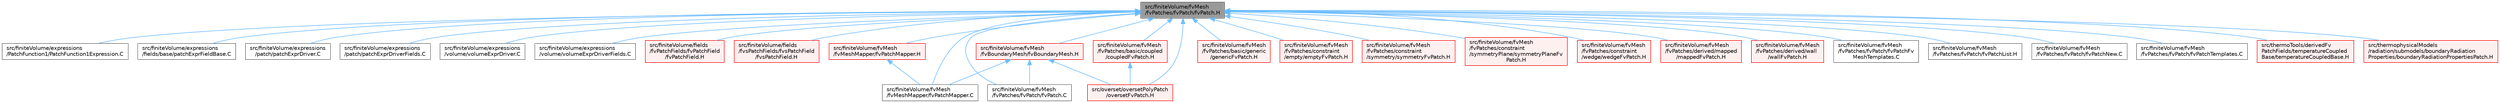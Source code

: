 digraph "src/finiteVolume/fvMesh/fvPatches/fvPatch/fvPatch.H"
{
 // LATEX_PDF_SIZE
  bgcolor="transparent";
  edge [fontname=Helvetica,fontsize=10,labelfontname=Helvetica,labelfontsize=10];
  node [fontname=Helvetica,fontsize=10,shape=box,height=0.2,width=0.4];
  Node1 [id="Node000001",label="src/finiteVolume/fvMesh\l/fvPatches/fvPatch/fvPatch.H",height=0.2,width=0.4,color="gray40", fillcolor="grey60", style="filled", fontcolor="black",tooltip=" "];
  Node1 -> Node2 [id="edge1_Node000001_Node000002",dir="back",color="steelblue1",style="solid",tooltip=" "];
  Node2 [id="Node000002",label="src/finiteVolume/expressions\l/PatchFunction1/PatchFunction1Expression.C",height=0.2,width=0.4,color="grey40", fillcolor="white", style="filled",URL="$PatchFunction1Expression_8C.html",tooltip=" "];
  Node1 -> Node3 [id="edge2_Node000001_Node000003",dir="back",color="steelblue1",style="solid",tooltip=" "];
  Node3 [id="Node000003",label="src/finiteVolume/expressions\l/fields/base/patchExprFieldBase.C",height=0.2,width=0.4,color="grey40", fillcolor="white", style="filled",URL="$patchExprFieldBase_8C.html",tooltip=" "];
  Node1 -> Node4 [id="edge3_Node000001_Node000004",dir="back",color="steelblue1",style="solid",tooltip=" "];
  Node4 [id="Node000004",label="src/finiteVolume/expressions\l/patch/patchExprDriver.C",height=0.2,width=0.4,color="grey40", fillcolor="white", style="filled",URL="$patchExprDriver_8C.html",tooltip=" "];
  Node1 -> Node5 [id="edge4_Node000001_Node000005",dir="back",color="steelblue1",style="solid",tooltip=" "];
  Node5 [id="Node000005",label="src/finiteVolume/expressions\l/patch/patchExprDriverFields.C",height=0.2,width=0.4,color="grey40", fillcolor="white", style="filled",URL="$patchExprDriverFields_8C.html",tooltip=" "];
  Node1 -> Node6 [id="edge5_Node000001_Node000006",dir="back",color="steelblue1",style="solid",tooltip=" "];
  Node6 [id="Node000006",label="src/finiteVolume/expressions\l/volume/volumeExprDriver.C",height=0.2,width=0.4,color="grey40", fillcolor="white", style="filled",URL="$volumeExprDriver_8C.html",tooltip=" "];
  Node1 -> Node7 [id="edge6_Node000001_Node000007",dir="back",color="steelblue1",style="solid",tooltip=" "];
  Node7 [id="Node000007",label="src/finiteVolume/expressions\l/volume/volumeExprDriverFields.C",height=0.2,width=0.4,color="grey40", fillcolor="white", style="filled",URL="$volumeExprDriverFields_8C.html",tooltip=" "];
  Node1 -> Node8 [id="edge7_Node000001_Node000008",dir="back",color="steelblue1",style="solid",tooltip=" "];
  Node8 [id="Node000008",label="src/finiteVolume/fields\l/fvPatchFields/fvPatchField\l/fvPatchField.H",height=0.2,width=0.4,color="red", fillcolor="#FFF0F0", style="filled",URL="$fvPatchField_8H.html",tooltip=" "];
  Node1 -> Node2542 [id="edge8_Node000001_Node002542",dir="back",color="steelblue1",style="solid",tooltip=" "];
  Node2542 [id="Node002542",label="src/finiteVolume/fields\l/fvsPatchFields/fvsPatchField\l/fvsPatchField.H",height=0.2,width=0.4,color="red", fillcolor="#FFF0F0", style="filled",URL="$fvsPatchField_8H.html",tooltip=" "];
  Node1 -> Node2728 [id="edge9_Node000001_Node002728",dir="back",color="steelblue1",style="solid",tooltip=" "];
  Node2728 [id="Node002728",label="src/finiteVolume/fvMesh\l/fvBoundaryMesh/fvBoundaryMesh.H",height=0.2,width=0.4,color="red", fillcolor="#FFF0F0", style="filled",URL="$fvBoundaryMesh_8H.html",tooltip=" "];
  Node2728 -> Node2909 [id="edge10_Node002728_Node002909",dir="back",color="steelblue1",style="solid",tooltip=" "];
  Node2909 [id="Node002909",label="src/finiteVolume/fvMesh\l/fvMeshMapper/fvPatchMapper.C",height=0.2,width=0.4,color="grey40", fillcolor="white", style="filled",URL="$fvPatchMapper_8C.html",tooltip=" "];
  Node2728 -> Node1073 [id="edge11_Node002728_Node001073",dir="back",color="steelblue1",style="solid",tooltip=" "];
  Node1073 [id="Node001073",label="src/finiteVolume/fvMesh\l/fvPatches/fvPatch/fvPatch.C",height=0.2,width=0.4,color="grey40", fillcolor="white", style="filled",URL="$fvPatch_8C.html",tooltip=" "];
  Node2728 -> Node3231 [id="edge12_Node002728_Node003231",dir="back",color="steelblue1",style="solid",tooltip=" "];
  Node3231 [id="Node003231",label="src/overset/oversetPolyPatch\l/oversetFvPatch.H",height=0.2,width=0.4,color="red", fillcolor="#FFF0F0", style="filled",URL="$oversetFvPatch_8H.html",tooltip=" "];
  Node1 -> Node2909 [id="edge13_Node000001_Node002909",dir="back",color="steelblue1",style="solid",tooltip=" "];
  Node1 -> Node3232 [id="edge14_Node000001_Node003232",dir="back",color="steelblue1",style="solid",tooltip=" "];
  Node3232 [id="Node003232",label="src/finiteVolume/fvMesh\l/fvMeshMapper/fvPatchMapper.H",height=0.2,width=0.4,color="red", fillcolor="#FFF0F0", style="filled",URL="$fvPatchMapper_8H.html",tooltip=" "];
  Node3232 -> Node2909 [id="edge15_Node003232_Node002909",dir="back",color="steelblue1",style="solid",tooltip=" "];
  Node1 -> Node3234 [id="edge16_Node000001_Node003234",dir="back",color="steelblue1",style="solid",tooltip=" "];
  Node3234 [id="Node003234",label="src/finiteVolume/fvMesh\l/fvPatches/basic/coupled\l/coupledFvPatch.H",height=0.2,width=0.4,color="red", fillcolor="#FFF0F0", style="filled",URL="$coupledFvPatch_8H.html",tooltip=" "];
  Node3234 -> Node3231 [id="edge17_Node003234_Node003231",dir="back",color="steelblue1",style="solid",tooltip=" "];
  Node1 -> Node3240 [id="edge18_Node000001_Node003240",dir="back",color="steelblue1",style="solid",tooltip=" "];
  Node3240 [id="Node003240",label="src/finiteVolume/fvMesh\l/fvPatches/basic/generic\l/genericFvPatch.H",height=0.2,width=0.4,color="red", fillcolor="#FFF0F0", style="filled",URL="$genericFvPatch_8H.html",tooltip=" "];
  Node1 -> Node3242 [id="edge19_Node000001_Node003242",dir="back",color="steelblue1",style="solid",tooltip=" "];
  Node3242 [id="Node003242",label="src/finiteVolume/fvMesh\l/fvPatches/constraint\l/empty/emptyFvPatch.H",height=0.2,width=0.4,color="red", fillcolor="#FFF0F0", style="filled",URL="$emptyFvPatch_8H.html",tooltip=" "];
  Node1 -> Node3243 [id="edge20_Node000001_Node003243",dir="back",color="steelblue1",style="solid",tooltip=" "];
  Node3243 [id="Node003243",label="src/finiteVolume/fvMesh\l/fvPatches/constraint\l/symmetry/symmetryFvPatch.H",height=0.2,width=0.4,color="red", fillcolor="#FFF0F0", style="filled",URL="$symmetryFvPatch_8H.html",tooltip=" "];
  Node1 -> Node3245 [id="edge21_Node000001_Node003245",dir="back",color="steelblue1",style="solid",tooltip=" "];
  Node3245 [id="Node003245",label="src/finiteVolume/fvMesh\l/fvPatches/constraint\l/symmetryPlane/symmetryPlaneFv\lPatch.H",height=0.2,width=0.4,color="red", fillcolor="#FFF0F0", style="filled",URL="$symmetryPlaneFvPatch_8H.html",tooltip=" "];
  Node1 -> Node3247 [id="edge22_Node000001_Node003247",dir="back",color="steelblue1",style="solid",tooltip=" "];
  Node3247 [id="Node003247",label="src/finiteVolume/fvMesh\l/fvPatches/constraint\l/wedge/wedgeFvPatch.H",height=0.2,width=0.4,color="red", fillcolor="#FFF0F0", style="filled",URL="$wedgeFvPatch_8H.html",tooltip=" "];
  Node1 -> Node3249 [id="edge23_Node000001_Node003249",dir="back",color="steelblue1",style="solid",tooltip=" "];
  Node3249 [id="Node003249",label="src/finiteVolume/fvMesh\l/fvPatches/derived/mapped\l/mappedFvPatch.H",height=0.2,width=0.4,color="red", fillcolor="#FFF0F0", style="filled",URL="$mappedFvPatch_8H.html",tooltip=" "];
  Node1 -> Node3251 [id="edge24_Node000001_Node003251",dir="back",color="steelblue1",style="solid",tooltip=" "];
  Node3251 [id="Node003251",label="src/finiteVolume/fvMesh\l/fvPatches/derived/wall\l/wallFvPatch.H",height=0.2,width=0.4,color="red", fillcolor="#FFF0F0", style="filled",URL="$wallFvPatch_8H.html",tooltip=" "];
  Node1 -> Node1073 [id="edge25_Node000001_Node001073",dir="back",color="steelblue1",style="solid",tooltip=" "];
  Node1 -> Node3256 [id="edge26_Node000001_Node003256",dir="back",color="steelblue1",style="solid",tooltip=" "];
  Node3256 [id="Node003256",label="src/finiteVolume/fvMesh\l/fvPatches/fvPatch/fvPatchFv\lMeshTemplates.C",height=0.2,width=0.4,color="grey40", fillcolor="white", style="filled",URL="$fvPatchFvMeshTemplates_8C.html",tooltip=" "];
  Node1 -> Node3257 [id="edge27_Node000001_Node003257",dir="back",color="steelblue1",style="solid",tooltip=" "];
  Node3257 [id="Node003257",label="src/finiteVolume/fvMesh\l/fvPatches/fvPatch/fvPatchList.H",height=0.2,width=0.4,color="grey40", fillcolor="white", style="filled",URL="$fvPatchList_8H.html",tooltip=" "];
  Node1 -> Node3258 [id="edge28_Node000001_Node003258",dir="back",color="steelblue1",style="solid",tooltip=" "];
  Node3258 [id="Node003258",label="src/finiteVolume/fvMesh\l/fvPatches/fvPatch/fvPatchNew.C",height=0.2,width=0.4,color="grey40", fillcolor="white", style="filled",URL="$fvPatchNew_8C.html",tooltip=" "];
  Node1 -> Node3259 [id="edge29_Node000001_Node003259",dir="back",color="steelblue1",style="solid",tooltip=" "];
  Node3259 [id="Node003259",label="src/finiteVolume/fvMesh\l/fvPatches/fvPatch/fvPatchTemplates.C",height=0.2,width=0.4,color="grey40", fillcolor="white", style="filled",URL="$fvPatchTemplates_8C.html",tooltip=" "];
  Node1 -> Node3231 [id="edge30_Node000001_Node003231",dir="back",color="steelblue1",style="solid",tooltip=" "];
  Node1 -> Node3260 [id="edge31_Node000001_Node003260",dir="back",color="steelblue1",style="solid",tooltip=" "];
  Node3260 [id="Node003260",label="src/thermoTools/derivedFv\lPatchFields/temperatureCoupled\lBase/temperatureCoupledBase.H",height=0.2,width=0.4,color="red", fillcolor="#FFF0F0", style="filled",URL="$temperatureCoupledBase_8H.html",tooltip=" "];
  Node1 -> Node2086 [id="edge32_Node000001_Node002086",dir="back",color="steelblue1",style="solid",tooltip=" "];
  Node2086 [id="Node002086",label="src/thermophysicalModels\l/radiation/submodels/boundaryRadiation\lProperties/boundaryRadiationPropertiesPatch.H",height=0.2,width=0.4,color="red", fillcolor="#FFF0F0", style="filled",URL="$boundaryRadiationPropertiesPatch_8H.html",tooltip=" "];
}
